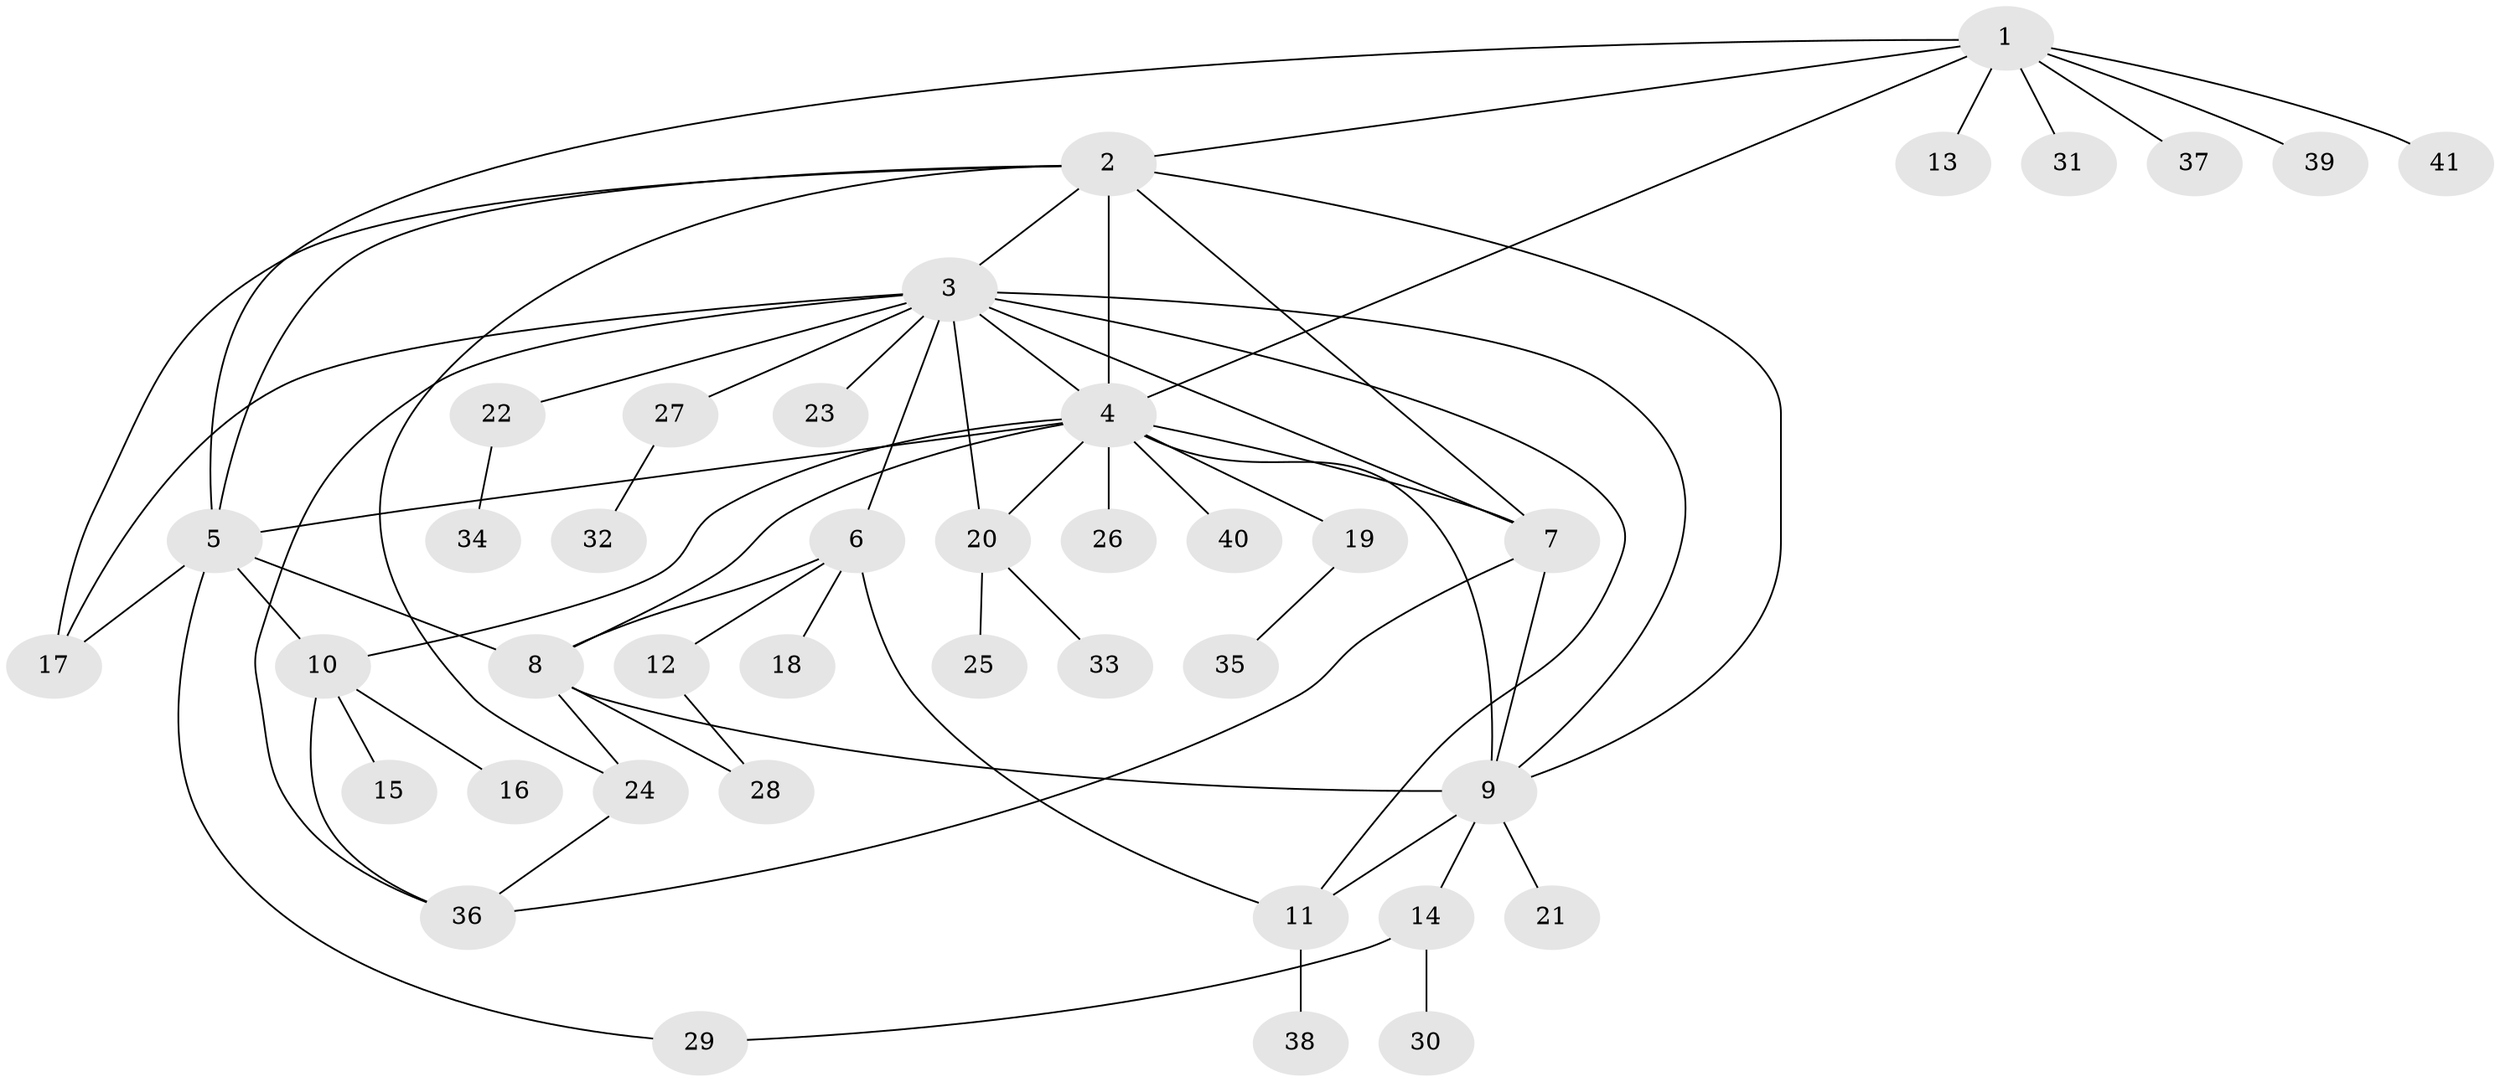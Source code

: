 // original degree distribution, {4: 0.07317073170731707, 32: 0.012195121951219513, 14: 0.012195121951219513, 8: 0.012195121951219513, 3: 0.15853658536585366, 1: 0.45121951219512196, 9: 0.012195121951219513, 6: 0.024390243902439025, 5: 0.024390243902439025, 13: 0.012195121951219513, 2: 0.2073170731707317}
// Generated by graph-tools (version 1.1) at 2025/35/03/09/25 02:35:33]
// undirected, 41 vertices, 64 edges
graph export_dot {
graph [start="1"]
  node [color=gray90,style=filled];
  1;
  2;
  3;
  4;
  5;
  6;
  7;
  8;
  9;
  10;
  11;
  12;
  13;
  14;
  15;
  16;
  17;
  18;
  19;
  20;
  21;
  22;
  23;
  24;
  25;
  26;
  27;
  28;
  29;
  30;
  31;
  32;
  33;
  34;
  35;
  36;
  37;
  38;
  39;
  40;
  41;
  1 -- 2 [weight=1.0];
  1 -- 4 [weight=1.0];
  1 -- 5 [weight=1.0];
  1 -- 13 [weight=1.0];
  1 -- 31 [weight=1.0];
  1 -- 37 [weight=1.0];
  1 -- 39 [weight=1.0];
  1 -- 41 [weight=1.0];
  2 -- 3 [weight=1.0];
  2 -- 4 [weight=20.0];
  2 -- 5 [weight=1.0];
  2 -- 7 [weight=1.0];
  2 -- 9 [weight=1.0];
  2 -- 17 [weight=2.0];
  2 -- 24 [weight=1.0];
  3 -- 4 [weight=1.0];
  3 -- 6 [weight=1.0];
  3 -- 7 [weight=1.0];
  3 -- 9 [weight=1.0];
  3 -- 11 [weight=1.0];
  3 -- 17 [weight=1.0];
  3 -- 20 [weight=1.0];
  3 -- 22 [weight=1.0];
  3 -- 23 [weight=1.0];
  3 -- 27 [weight=1.0];
  3 -- 36 [weight=1.0];
  4 -- 5 [weight=2.0];
  4 -- 7 [weight=2.0];
  4 -- 8 [weight=1.0];
  4 -- 9 [weight=3.0];
  4 -- 10 [weight=1.0];
  4 -- 19 [weight=1.0];
  4 -- 20 [weight=1.0];
  4 -- 26 [weight=1.0];
  4 -- 40 [weight=1.0];
  5 -- 8 [weight=1.0];
  5 -- 10 [weight=1.0];
  5 -- 17 [weight=1.0];
  5 -- 29 [weight=1.0];
  6 -- 8 [weight=1.0];
  6 -- 11 [weight=1.0];
  6 -- 12 [weight=1.0];
  6 -- 18 [weight=1.0];
  7 -- 9 [weight=1.0];
  7 -- 36 [weight=1.0];
  8 -- 9 [weight=1.0];
  8 -- 24 [weight=1.0];
  8 -- 28 [weight=1.0];
  9 -- 11 [weight=1.0];
  9 -- 14 [weight=1.0];
  9 -- 21 [weight=1.0];
  10 -- 15 [weight=1.0];
  10 -- 16 [weight=1.0];
  10 -- 36 [weight=1.0];
  11 -- 38 [weight=1.0];
  12 -- 28 [weight=1.0];
  14 -- 29 [weight=1.0];
  14 -- 30 [weight=1.0];
  19 -- 35 [weight=1.0];
  20 -- 25 [weight=1.0];
  20 -- 33 [weight=1.0];
  22 -- 34 [weight=1.0];
  24 -- 36 [weight=1.0];
  27 -- 32 [weight=1.0];
}
